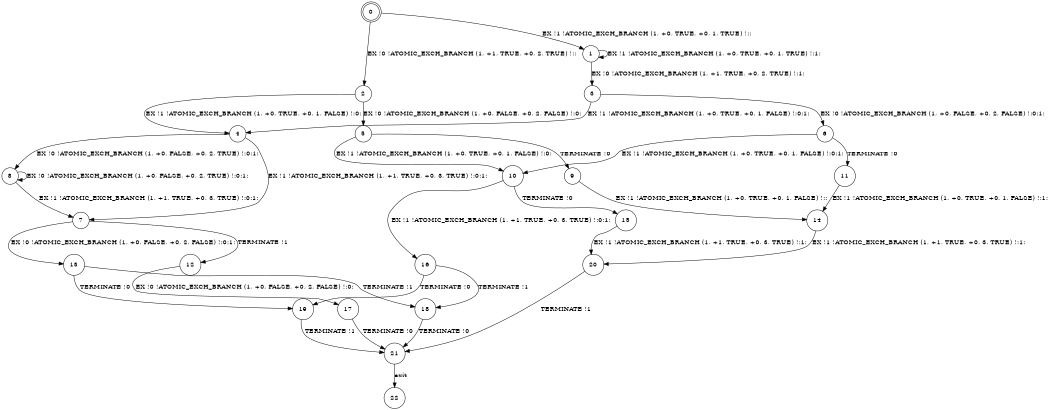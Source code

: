 digraph BCG {
size = "7, 10.5";
center = TRUE;
node [shape = circle];
0 [peripheries = 2];
0 -> 1 [label = "EX !1 !ATOMIC_EXCH_BRANCH (1, +0, TRUE, +0, 1, TRUE) !::"];
0 -> 2 [label = "EX !0 !ATOMIC_EXCH_BRANCH (1, +1, TRUE, +0, 2, TRUE) !::"];
1 -> 3 [label = "EX !0 !ATOMIC_EXCH_BRANCH (1, +1, TRUE, +0, 2, TRUE) !:1:"];
1 -> 1 [label = "EX !1 !ATOMIC_EXCH_BRANCH (1, +0, TRUE, +0, 1, TRUE) !:1:"];
2 -> 4 [label = "EX !1 !ATOMIC_EXCH_BRANCH (1, +0, TRUE, +0, 1, FALSE) !:0:"];
2 -> 5 [label = "EX !0 !ATOMIC_EXCH_BRANCH (1, +0, FALSE, +0, 2, FALSE) !:0:"];
3 -> 4 [label = "EX !1 !ATOMIC_EXCH_BRANCH (1, +0, TRUE, +0, 1, FALSE) !:0:1:"];
3 -> 6 [label = "EX !0 !ATOMIC_EXCH_BRANCH (1, +0, FALSE, +0, 2, FALSE) !:0:1:"];
4 -> 7 [label = "EX !1 !ATOMIC_EXCH_BRANCH (1, +1, TRUE, +0, 3, TRUE) !:0:1:"];
4 -> 8 [label = "EX !0 !ATOMIC_EXCH_BRANCH (1, +0, FALSE, +0, 2, TRUE) !:0:1:"];
5 -> 9 [label = "TERMINATE !0"];
5 -> 10 [label = "EX !1 !ATOMIC_EXCH_BRANCH (1, +0, TRUE, +0, 1, FALSE) !:0:"];
6 -> 11 [label = "TERMINATE !0"];
6 -> 10 [label = "EX !1 !ATOMIC_EXCH_BRANCH (1, +0, TRUE, +0, 1, FALSE) !:0:1:"];
7 -> 12 [label = "TERMINATE !1"];
7 -> 13 [label = "EX !0 !ATOMIC_EXCH_BRANCH (1, +0, FALSE, +0, 2, FALSE) !:0:1:"];
8 -> 7 [label = "EX !1 !ATOMIC_EXCH_BRANCH (1, +1, TRUE, +0, 3, TRUE) !:0:1:"];
8 -> 8 [label = "EX !0 !ATOMIC_EXCH_BRANCH (1, +0, FALSE, +0, 2, TRUE) !:0:1:"];
9 -> 14 [label = "EX !1 !ATOMIC_EXCH_BRANCH (1, +0, TRUE, +0, 1, FALSE) !::"];
10 -> 15 [label = "TERMINATE !0"];
10 -> 16 [label = "EX !1 !ATOMIC_EXCH_BRANCH (1, +1, TRUE, +0, 3, TRUE) !:0:1:"];
11 -> 14 [label = "EX !1 !ATOMIC_EXCH_BRANCH (1, +0, TRUE, +0, 1, FALSE) !:1:"];
12 -> 17 [label = "EX !0 !ATOMIC_EXCH_BRANCH (1, +0, FALSE, +0, 2, FALSE) !:0:"];
13 -> 18 [label = "TERMINATE !1"];
13 -> 19 [label = "TERMINATE !0"];
14 -> 20 [label = "EX !1 !ATOMIC_EXCH_BRANCH (1, +1, TRUE, +0, 3, TRUE) !:1:"];
15 -> 20 [label = "EX !1 !ATOMIC_EXCH_BRANCH (1, +1, TRUE, +0, 3, TRUE) !:1:"];
16 -> 18 [label = "TERMINATE !1"];
16 -> 19 [label = "TERMINATE !0"];
17 -> 21 [label = "TERMINATE !0"];
18 -> 21 [label = "TERMINATE !0"];
19 -> 21 [label = "TERMINATE !1"];
20 -> 21 [label = "TERMINATE !1"];
21 -> 22 [label = "exit"];
}
